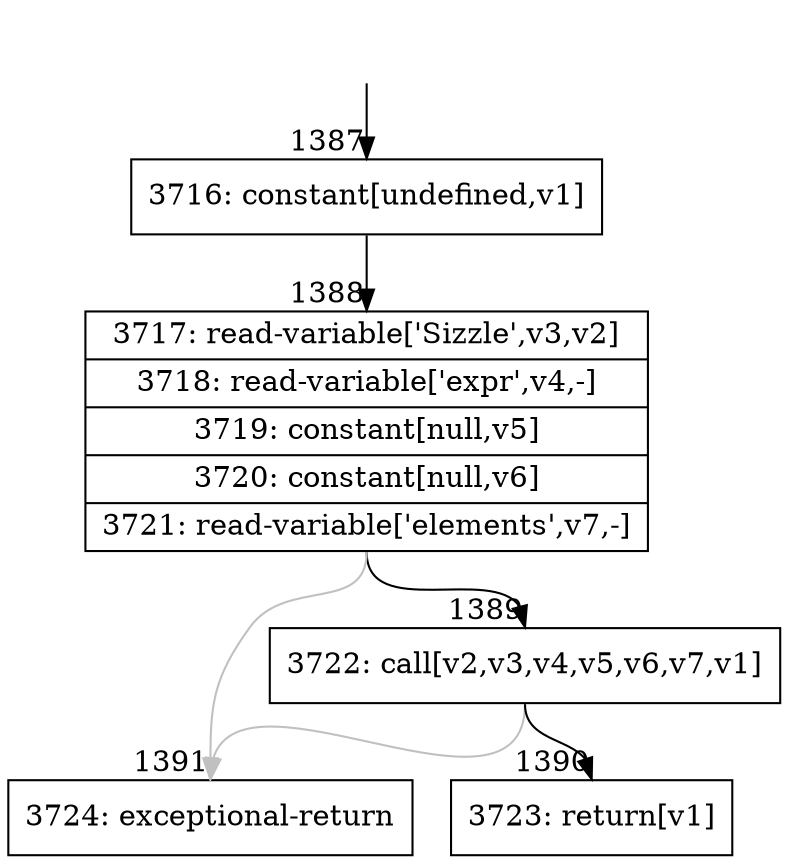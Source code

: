 digraph {
rankdir="TD"
BB_entry98[shape=none,label=""];
BB_entry98 -> BB1387 [tailport=s, headport=n, headlabel="    1387"]
BB1387 [shape=record label="{3716: constant[undefined,v1]}" ] 
BB1387 -> BB1388 [tailport=s, headport=n, headlabel="      1388"]
BB1388 [shape=record label="{3717: read-variable['Sizzle',v3,v2]|3718: read-variable['expr',v4,-]|3719: constant[null,v5]|3720: constant[null,v6]|3721: read-variable['elements',v7,-]}" ] 
BB1388 -> BB1389 [tailport=s, headport=n, headlabel="      1389"]
BB1388 -> BB1391 [tailport=s, headport=n, color=gray, headlabel="      1391"]
BB1389 [shape=record label="{3722: call[v2,v3,v4,v5,v6,v7,v1]}" ] 
BB1389 -> BB1390 [tailport=s, headport=n, headlabel="      1390"]
BB1389 -> BB1391 [tailport=s, headport=n, color=gray]
BB1390 [shape=record label="{3723: return[v1]}" ] 
BB1391 [shape=record label="{3724: exceptional-return}" ] 
}
